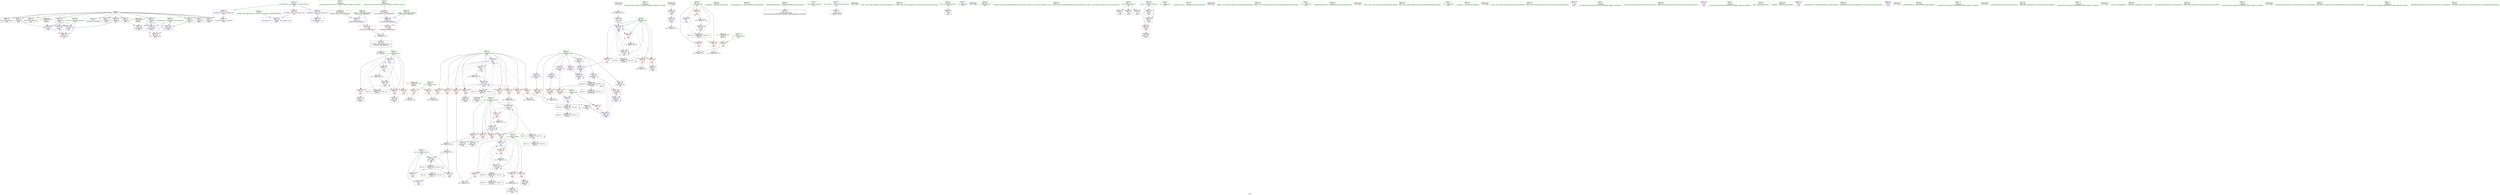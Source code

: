 digraph "SVFG" {
	label="SVFG";

	Node0x562f6d62ca50 [shape=record,color=grey,label="{NodeID: 0\nNullPtr}"];
	Node0x562f6d62ca50 -> Node0x562f6d656e00[style=solid];
	Node0x562f6d62ca50 -> Node0x562f6d656f00[style=solid];
	Node0x562f6d62ca50 -> Node0x562f6d656fd0[style=solid];
	Node0x562f6d62ca50 -> Node0x562f6d6570a0[style=solid];
	Node0x562f6d62ca50 -> Node0x562f6d657170[style=solid];
	Node0x562f6d62ca50 -> Node0x562f6d657240[style=solid];
	Node0x562f6d62ca50 -> Node0x562f6d657310[style=solid];
	Node0x562f6d62ca50 -> Node0x562f6d6573e0[style=solid];
	Node0x562f6d62ca50 -> Node0x562f6d6574b0[style=solid];
	Node0x562f6d62ca50 -> Node0x562f6d657580[style=solid];
	Node0x562f6d62ca50 -> Node0x562f6d657650[style=solid];
	Node0x562f6d62ca50 -> Node0x562f6d657720[style=solid];
	Node0x562f6d62ca50 -> Node0x562f6d65cae0[style=solid];
	Node0x562f6d65e2a0 [shape=record,color=blue,label="{NodeID: 180\n306\<--303\n__b.addr\<--__b\n_ZStorSt13_Ios_OpenmodeS_\n}"];
	Node0x562f6d65e2a0 -> Node0x562f6d65c810[style=dashed];
	Node0x562f6d655510 [shape=record,color=purple,label="{NodeID: 97\n150\<--64\narrayidx22\<--arr\nmain\n}"];
	Node0x562f6d655510 -> Node0x562f6d65cff0[style=solid];
	Node0x562f6d62e320 [shape=record,color=green,label="{NodeID: 14\n182\<--1\n\<--dummyObj\nCan only get source location for instruction, argument, global var or function.}"];
	Node0x562f6d695bc0 [shape=record,color=black,label="{NodeID: 360\n139 = PHI()\n}"];
	Node0x562f6d695bc0 -> Node0x562f6d65c330[style=solid];
	Node0x562f6d6560a0 [shape=record,color=red,label="{NodeID: 111\n114\<--60\n\<--N\nmain\n}"];
	Node0x562f6d6560a0 -> Node0x562f6d663a80[style=solid];
	Node0x562f6d62f750 [shape=record,color=green,label="{NodeID: 28\n58\<--59\ni\<--i_field_insensitive\nmain\n}"];
	Node0x562f6d62f750 -> Node0x562f6d655e30[style=solid];
	Node0x562f6d62f750 -> Node0x562f6d655f00[style=solid];
	Node0x562f6d62f750 -> Node0x562f6d655fd0[style=solid];
	Node0x562f6d62f750 -> Node0x562f6d65ccb0[style=solid];
	Node0x562f6d62f750 -> Node0x562f6d65e030[style=solid];
	Node0x562f6d65b560 [shape=record,color=red,label="{NodeID: 125\n196\<--72\n\<--p25\nmain\n}"];
	Node0x562f6d65b560 -> Node0x562f6d663480[style=solid];
	Node0x562f6d654e40 [shape=record,color=green,label="{NodeID: 42\n98\<--99\n_ZNSirsERi\<--_ZNSirsERi_field_insensitive\n}"];
	Node0x562f6d67b740 [shape=record,color=black,label="{NodeID: 305\nMR_18V_2 = PHI(MR_18V_5, MR_18V_1, )\npts\{71 \}\n}"];
	Node0x562f6d67b740 -> Node0x562f6d65d740[style=dashed];
	Node0x562f6d65c0c0 [shape=record,color=red,label="{NodeID: 139\n233\<--78\n\<--q\nmain\n}"];
	Node0x562f6d65c0c0 -> Node0x562f6d663300[style=solid];
	Node0x562f6d656c00 [shape=record,color=green,label="{NodeID: 56\n322\<--323\n__gxx_personality_v0\<--__gxx_personality_v0_field_insensitive\n}"];
	Node0x562f6d662280 [shape=record,color=grey,label="{NodeID: 236\n201 = Binary(200, 182, )\n}"];
	Node0x562f6d662280 -> Node0x562f6d65d8e0[style=solid];
	Node0x562f6d65ccb0 [shape=record,color=blue,label="{NodeID: 153\n58\<--81\ni\<--\nmain\n}"];
	Node0x562f6d65ccb0 -> Node0x562f6d67a840[style=dashed];
	Node0x562f6d6577f0 [shape=record,color=black,label="{NodeID: 70\n29\<--30\n\<--_ZNSt8ios_base4InitD1Ev\nCan only get source location for instruction, argument, global var or function.}"];
	Node0x562f6d663780 [shape=record,color=grey,label="{NodeID: 250\n144 = cmp(143, 145, )\n}"];
	Node0x562f6d65d810 [shape=record,color=blue,label="{NodeID: 167\n72\<--81\np25\<--\nmain\n}"];
	Node0x562f6d65d810 -> Node0x562f6d65b3c0[style=dashed];
	Node0x562f6d65d810 -> Node0x562f6d65b490[style=dashed];
	Node0x562f6d65d810 -> Node0x562f6d65b560[style=dashed];
	Node0x562f6d65d810 -> Node0x562f6d65b630[style=dashed];
	Node0x562f6d65d810 -> Node0x562f6d65b700[style=dashed];
	Node0x562f6d65d810 -> Node0x562f6d65b7d0[style=dashed];
	Node0x562f6d65d810 -> Node0x562f6d65b8a0[style=dashed];
	Node0x562f6d65d810 -> Node0x562f6d65b970[style=dashed];
	Node0x562f6d65d810 -> Node0x562f6d65ba40[style=dashed];
	Node0x562f6d65d810 -> Node0x562f6d65df60[style=dashed];
	Node0x562f6d65d810 -> Node0x562f6d67bc40[style=dashed];
	Node0x562f6d658380 [shape=record,color=black,label="{NodeID: 84\n239\<--238\nidxprom47\<--\nmain\n}"];
	Node0x562f6d640e40 [shape=record,color=green,label="{NodeID: 1\n7\<--1\n__dso_handle\<--dummyObj\nGlob }"];
	Node0x562f6d6555e0 [shape=record,color=purple,label="{NodeID: 98\n194\<--64\narrayidx30\<--arr\nmain\n}"];
	Node0x562f6d6555e0 -> Node0x562f6d65c400[style=solid];
	Node0x562f6d62e3f0 [shape=record,color=green,label="{NodeID: 15\n4\<--6\n_ZStL8__ioinit\<--_ZStL8__ioinit_field_insensitive\nGlob }"];
	Node0x562f6d62e3f0 -> Node0x562f6d6586c0[style=solid];
	Node0x562f6d695cc0 [shape=record,color=black,label="{NodeID: 361\n260 = PHI()\n}"];
	Node0x562f6d656170 [shape=record,color=red,label="{NodeID: 112\n189\<--60\n\<--N\nmain\n}"];
	Node0x562f6d656170 -> Node0x562f6d663c00[style=solid];
	Node0x562f6d62f820 [shape=record,color=green,label="{NodeID: 29\n60\<--61\nN\<--N_field_insensitive\nmain\n}"];
	Node0x562f6d62f820 -> Node0x562f6d6560a0[style=solid];
	Node0x562f6d62f820 -> Node0x562f6d656170[style=solid];
	Node0x562f6d65b630 [shape=record,color=red,label="{NodeID: 126\n200\<--72\n\<--p25\nmain\n}"];
	Node0x562f6d65b630 -> Node0x562f6d662280[style=solid];
	Node0x562f6d654f40 [shape=record,color=green,label="{NodeID: 43\n109\<--110\n_ZNSt7__cxx1112basic_stringIcSt11char_traitsIcESaIcEEC1Ev\<--_ZNSt7__cxx1112basic_stringIcSt11char_traitsIcESaIcEEC1Ev_field_insensitive\n}"];
	Node0x562f6d67bc40 [shape=record,color=black,label="{NodeID: 306\nMR_20V_2 = PHI(MR_20V_5, MR_20V_1, )\npts\{73 \}\n}"];
	Node0x562f6d67bc40 -> Node0x562f6d65d810[style=dashed];
	Node0x562f6d65c190 [shape=record,color=red,label="{NodeID: 140\n238\<--78\n\<--q\nmain\n}"];
	Node0x562f6d65c190 -> Node0x562f6d658380[style=solid];
	Node0x562f6d656d00 [shape=record,color=green,label="{NodeID: 57\n18\<--356\n_GLOBAL__sub_I_slippy_0_0.cpp\<--_GLOBAL__sub_I_slippy_0_0.cpp_field_insensitive\n}"];
	Node0x562f6d656d00 -> Node0x562f6d65c9e0[style=solid];
	Node0x562f6d662400 [shape=record,color=grey,label="{NodeID: 237\n129 = Binary(126, 130, )\n}"];
	Node0x562f6d662400 -> Node0x562f6d657d00[style=solid];
	Node0x562f6d65cd80 [shape=record,color=blue,label="{NodeID: 154\n66\<--81\np\<--\nmain\n}"];
	Node0x562f6d65cd80 -> Node0x562f6d656240[style=dashed];
	Node0x562f6d65cd80 -> Node0x562f6d656310[style=dashed];
	Node0x562f6d65cd80 -> Node0x562f6d65adc0[style=dashed];
	Node0x562f6d65cd80 -> Node0x562f6d65ae50[style=dashed];
	Node0x562f6d65cd80 -> Node0x562f6d65d670[style=dashed];
	Node0x562f6d65cd80 -> Node0x562f6d67ad40[style=dashed];
	Node0x562f6d6578f0 [shape=record,color=black,label="{NodeID: 71\n258\<--48\n\<--fout\nmain\n}"];
	Node0x562f6d663900 [shape=record,color=grey,label="{NodeID: 251\n135 = cmp(134, 81, )\n}"];
	Node0x562f6d65d8e0 [shape=record,color=blue,label="{NodeID: 168\n74\<--201\ntmp\<--add\nmain\n}"];
	Node0x562f6d65d8e0 -> Node0x562f6d65bb10[style=dashed];
	Node0x562f6d65d8e0 -> Node0x562f6d65bbe0[style=dashed];
	Node0x562f6d65d8e0 -> Node0x562f6d65bcb0[style=dashed];
	Node0x562f6d65d8e0 -> Node0x562f6d65bd80[style=dashed];
	Node0x562f6d65d8e0 -> Node0x562f6d65be50[style=dashed];
	Node0x562f6d65d8e0 -> Node0x562f6d65d9b0[style=dashed];
	Node0x562f6d65d8e0 -> Node0x562f6d66cd40[style=dashed];
	Node0x562f6d658450 [shape=record,color=black,label="{NodeID: 85\n249\<--248\nidxprom52\<--\nmain\n}"];
	Node0x562f6d62d540 [shape=record,color=green,label="{NodeID: 2\n8\<--1\n.str\<--dummyObj\nGlob }"];
	Node0x562f6d6556b0 [shape=record,color=purple,label="{NodeID: 99\n206\<--64\narrayidx34\<--arr\nmain\n}"];
	Node0x562f6d6556b0 -> Node0x562f6d65c4d0[style=solid];
	Node0x562f6d62e960 [shape=record,color=green,label="{NodeID: 16\n16\<--20\nllvm.global_ctors\<--llvm.global_ctors_field_insensitive\nGlob }"];
	Node0x562f6d62e960 -> Node0x562f6d658ad0[style=solid];
	Node0x562f6d62e960 -> Node0x562f6d658bd0[style=solid];
	Node0x562f6d62e960 -> Node0x562f6d658cd0[style=solid];
	Node0x562f6d695dc0 [shape=record,color=black,label="{NodeID: 362\n265 = PHI()\n}"];
	Node0x562f6d656240 [shape=record,color=red,label="{NodeID: 113\n113\<--66\n\<--p\nmain\n}"];
	Node0x562f6d656240 -> Node0x562f6d663a80[style=solid];
	Node0x562f6d62f8f0 [shape=record,color=green,label="{NodeID: 30\n62\<--63\ns\<--s_field_insensitive\nmain\n}"];
	Node0x562f6d65b700 [shape=record,color=red,label="{NodeID: 127\n208\<--72\n\<--p25\nmain\n}"];
	Node0x562f6d65b700 -> Node0x562f6d663d80[style=solid];
	Node0x562f6d655040 [shape=record,color=green,label="{NodeID: 44\n119\<--120\n_ZStrsIcSt11char_traitsIcESaIcEERSt13basic_istreamIT_T0_ES7_RNSt7__cxx1112basic_stringIS4_S5_T1_EE\<--_ZStrsIcSt11char_traitsIcESaIcEERSt13basic_istreamIT_T0_ES7_RNSt7__cxx1112basic_stringIS4_S5_T1_EE_field_insensitive\n}"];
	Node0x562f6d67c140 [shape=record,color=black,label="{NodeID: 307\nMR_22V_2 = PHI(MR_22V_4, MR_22V_1, )\npts\{75 \}\n}"];
	Node0x562f6d67c140 -> Node0x562f6d66cd40[style=dashed];
	Node0x562f6d65c260 [shape=record,color=red,label="{NodeID: 141\n243\<--78\n\<--q\nmain\n}"];
	Node0x562f6d65c260 -> Node0x562f6d662100[style=solid];
	Node0x562f6d656e00 [shape=record,color=black,label="{NodeID: 58\n2\<--3\ndummyVal\<--dummyVal\n}"];
	Node0x562f6d662580 [shape=record,color=grey,label="{NodeID: 238\n181 = Binary(180, 182, )\n}"];
	Node0x562f6d662580 -> Node0x562f6d65d670[style=solid];
	Node0x562f6d65ce50 [shape=record,color=blue,label="{NodeID: 155\n123\<--125\narrayidx\<--\nmain\n}"];
	Node0x562f6d65ce50 -> Node0x562f6d65ce50[style=dashed];
	Node0x562f6d65ce50 -> Node0x562f6d65cff0[style=dashed];
	Node0x562f6d65ce50 -> Node0x562f6d66dc40[style=dashed];
	Node0x562f6d6579c0 [shape=record,color=black,label="{NodeID: 72\n96\<--50\n\<--fin\nmain\n}"];
	Node0x562f6d663a80 [shape=record,color=grey,label="{NodeID: 252\n115 = cmp(113, 114, )\n}"];
	Node0x562f6d65d9b0 [shape=record,color=blue,label="{NodeID: 169\n74\<--212\ntmp\<--inc36\nmain\n}"];
	Node0x562f6d65d9b0 -> Node0x562f6d65bb10[style=dashed];
	Node0x562f6d65d9b0 -> Node0x562f6d65bbe0[style=dashed];
	Node0x562f6d65d9b0 -> Node0x562f6d65bcb0[style=dashed];
	Node0x562f6d65d9b0 -> Node0x562f6d65bd80[style=dashed];
	Node0x562f6d65d9b0 -> Node0x562f6d65be50[style=dashed];
	Node0x562f6d65d9b0 -> Node0x562f6d65d9b0[style=dashed];
	Node0x562f6d65d9b0 -> Node0x562f6d66cd40[style=dashed];
	Node0x562f6d658520 [shape=record,color=black,label="{NodeID: 86\n45\<--290\nmain_ret\<--\nmain\n}"];
	Node0x562f6d62e4f0 [shape=record,color=green,label="{NodeID: 3\n10\<--1\n.str.1\<--dummyObj\nGlob }"];
	Node0x562f6d655780 [shape=record,color=purple,label="{NodeID: 100\n217\<--64\narrayidx38\<--arr\nmain\n}"];
	Node0x562f6d655780 -> Node0x562f6d65c5a0[style=solid];
	Node0x562f6d62ea30 [shape=record,color=green,label="{NodeID: 17\n21\<--22\n__cxx_global_var_init\<--__cxx_global_var_init_field_insensitive\n}"];
	Node0x562f6d695ec0 [shape=record,color=black,label="{NodeID: 363\n269 = PHI()\n}"];
	Node0x562f6d656310 [shape=record,color=red,label="{NodeID: 114\n121\<--66\n\<--p\nmain\n}"];
	Node0x562f6d656310 -> Node0x562f6d657c30[style=solid];
	Node0x562f6d62f9c0 [shape=record,color=green,label="{NodeID: 31\n64\<--65\narr\<--arr_field_insensitive\nmain\n}"];
	Node0x562f6d62f9c0 -> Node0x562f6d655440[style=solid];
	Node0x562f6d62f9c0 -> Node0x562f6d655510[style=solid];
	Node0x562f6d62f9c0 -> Node0x562f6d6555e0[style=solid];
	Node0x562f6d62f9c0 -> Node0x562f6d6556b0[style=solid];
	Node0x562f6d62f9c0 -> Node0x562f6d655780[style=solid];
	Node0x562f6d62f9c0 -> Node0x562f6d655850[style=solid];
	Node0x562f6d62f9c0 -> Node0x562f6d655920[style=solid];
	Node0x562f6d62f9c0 -> Node0x562f6d6559f0[style=solid];
	Node0x562f6d65b7d0 [shape=record,color=red,label="{NodeID: 128\n221\<--72\n\<--p25\nmain\n}"];
	Node0x562f6d65b7d0 -> Node0x562f6d662a00[style=solid];
	Node0x562f6d655140 [shape=record,color=green,label="{NodeID: 45\n127\<--128\n_ZNKSt7__cxx1112basic_stringIcSt11char_traitsIcESaIcEE4sizeEv\<--_ZNKSt7__cxx1112basic_stringIcSt11char_traitsIcESaIcEE4sizeEv_field_insensitive\n}"];
	Node0x562f6d67c640 [shape=record,color=black,label="{NodeID: 308\nMR_24V_2 = PHI(MR_24V_4, MR_24V_1, )\npts\{77 \}\n}"];
	Node0x562f6d67c640 -> Node0x562f6d66d240[style=dashed];
	Node0x562f6d65c330 [shape=record,color=red,label="{NodeID: 142\n142\<--139\n\<--call18\nmain\n}"];
	Node0x562f6d65c330 -> Node0x562f6d657ea0[style=solid];
	Node0x562f6d656f00 [shape=record,color=black,label="{NodeID: 59\n153\<--3\n\<--dummyVal\nmain\n}"];
	Node0x562f6d662700 [shape=record,color=grey,label="{NodeID: 239\n312 = Binary(310, 311, )\n}"];
	Node0x562f6d662700 -> Node0x562f6d6585f0[style=solid];
	Node0x562f6d65cf20 [shape=record,color=blue,label="{NodeID: 156\n68\<--131\nt\<--conv\nmain\n}"];
	Node0x562f6d65cf20 -> Node0x562f6d65aee0[style=dashed];
	Node0x562f6d65cf20 -> Node0x562f6d65afb0[style=dashed];
	Node0x562f6d65cf20 -> Node0x562f6d65b080[style=dashed];
	Node0x562f6d65cf20 -> Node0x562f6d65b150[style=dashed];
	Node0x562f6d65cf20 -> Node0x562f6d65cf20[style=dashed];
	Node0x562f6d65cf20 -> Node0x562f6d65d5a0[style=dashed];
	Node0x562f6d65cf20 -> Node0x562f6d67b240[style=dashed];
	Node0x562f6d657a90 [shape=record,color=black,label="{NodeID: 73\n106\<--50\n\<--fin\nmain\n}"];
	Node0x562f6d663c00 [shape=record,color=grey,label="{NodeID: 253\n190 = cmp(188, 189, )\n}"];
	Node0x562f6d65da80 [shape=record,color=blue,label="{NodeID: 170\n76\<--218\nx\<--\nmain\n}"];
	Node0x562f6d65da80 -> Node0x562f6d65bf20[style=dashed];
	Node0x562f6d65da80 -> Node0x562f6d66d240[style=dashed];
	Node0x562f6d6585f0 [shape=record,color=black,label="{NodeID: 87\n301\<--312\n_ZStorSt13_Ios_OpenmodeS__ret\<--or\n_ZStorSt13_Ios_OpenmodeS_\n|{<s0>3}}"];
	Node0x562f6d6585f0:s0 -> Node0x562f6d6946c0[style=solid,color=blue];
	Node0x562f6d62cbf0 [shape=record,color=green,label="{NodeID: 4\n12\<--1\n.str.2\<--dummyObj\nGlob }"];
	Node0x562f6d655850 [shape=record,color=purple,label="{NodeID: 101\n236\<--64\narrayidx46\<--arr\nmain\n}"];
	Node0x562f6d655850 -> Node0x562f6d65c670[style=solid];
	Node0x562f6d62eb00 [shape=record,color=green,label="{NodeID: 18\n25\<--26\n_ZNSt8ios_base4InitC1Ev\<--_ZNSt8ios_base4InitC1Ev_field_insensitive\n}"];
	Node0x562f6d695fc0 [shape=record,color=black,label="{NodeID: 364\n271 = PHI()\n}"];
	Node0x562f6d65adc0 [shape=record,color=red,label="{NodeID: 115\n148\<--66\n\<--p\nmain\n}"];
	Node0x562f6d65adc0 -> Node0x562f6d657f70[style=solid];
	Node0x562f6d62fa90 [shape=record,color=green,label="{NodeID: 32\n66\<--67\np\<--p_field_insensitive\nmain\n}"];
	Node0x562f6d62fa90 -> Node0x562f6d656240[style=solid];
	Node0x562f6d62fa90 -> Node0x562f6d656310[style=solid];
	Node0x562f6d62fa90 -> Node0x562f6d65adc0[style=solid];
	Node0x562f6d62fa90 -> Node0x562f6d65ae50[style=solid];
	Node0x562f6d62fa90 -> Node0x562f6d65cd80[style=solid];
	Node0x562f6d62fa90 -> Node0x562f6d65d670[style=solid];
	Node0x562f6d65b8a0 [shape=record,color=red,label="{NodeID: 129\n230\<--72\n\<--p25\nmain\n}"];
	Node0x562f6d65b8a0 -> Node0x562f6d663f00[style=solid];
	Node0x562f6d655240 [shape=record,color=green,label="{NodeID: 46\n140\<--141\n_ZNSt7__cxx1112basic_stringIcSt11char_traitsIcESaIcEEixEm\<--_ZNSt7__cxx1112basic_stringIcSt11char_traitsIcESaIcEEixEm_field_insensitive\n}"];
	Node0x562f6d67cb40 [shape=record,color=black,label="{NodeID: 309\nMR_26V_2 = PHI(MR_26V_4, MR_26V_1, )\npts\{79 \}\n}"];
	Node0x562f6d67cb40 -> Node0x562f6d66d740[style=dashed];
	Node0x562f6d65c400 [shape=record,color=red,label="{NodeID: 143\n195\<--194\n\<--arrayidx30\nmain\n}"];
	Node0x562f6d65c400 -> Node0x562f6d663480[style=solid];
	Node0x562f6d656fd0 [shape=record,color=black,label="{NodeID: 60\n154\<--3\n\<--dummyVal\nmain\n}"];
	Node0x562f6d656fd0 -> Node0x562f6d65d0c0[style=solid];
	Node0x562f6d662880 [shape=record,color=grey,label="{NodeID: 240\n280 = Binary(279, 182, )\n}"];
	Node0x562f6d662880 -> Node0x562f6d65e030[style=solid];
	Node0x562f6d65cff0 [shape=record,color=blue,label="{NodeID: 157\n150\<--147\narrayidx22\<--\nmain\n}"];
	Node0x562f6d65cff0 -> Node0x562f6d65ce50[style=dashed];
	Node0x562f6d65cff0 -> Node0x562f6d66dc40[style=dashed];
	Node0x562f6d657b60 [shape=record,color=black,label="{NodeID: 74\n117\<--50\n\<--fin\nmain\n}"];
	Node0x562f6d663d80 [shape=record,color=grey,label="{NodeID: 254\n209 = cmp(207, 208, )\n}"];
	Node0x562f6d65db50 [shape=record,color=blue,label="{NodeID: 171\n70\<--224\nans\<--add40\nmain\n}"];
	Node0x562f6d65db50 -> Node0x562f6d66c340[style=dashed];
	Node0x562f6d6586c0 [shape=record,color=purple,label="{NodeID: 88\n27\<--4\n\<--_ZStL8__ioinit\n__cxx_global_var_init\n}"];
	Node0x562f6d62cc80 [shape=record,color=green,label="{NodeID: 5\n14\<--1\n.str.3\<--dummyObj\nGlob }"];
	Node0x562f6d655920 [shape=record,color=purple,label="{NodeID: 102\n240\<--64\narrayidx48\<--arr\nmain\n}"];
	Node0x562f6d655920 -> Node0x562f6d65dcf0[style=solid];
	Node0x562f6d62ebd0 [shape=record,color=green,label="{NodeID: 19\n31\<--32\n__cxa_atexit\<--__cxa_atexit_field_insensitive\n}"];
	Node0x562f6d696280 [shape=record,color=black,label="{NodeID: 365\n272 = PHI()\n}"];
	Node0x562f6d65ae50 [shape=record,color=red,label="{NodeID: 116\n180\<--66\n\<--p\nmain\n}"];
	Node0x562f6d65ae50 -> Node0x562f6d662580[style=solid];
	Node0x562f6d62fb60 [shape=record,color=green,label="{NodeID: 33\n68\<--69\nt\<--t_field_insensitive\nmain\n}"];
	Node0x562f6d62fb60 -> Node0x562f6d65aee0[style=solid];
	Node0x562f6d62fb60 -> Node0x562f6d65afb0[style=solid];
	Node0x562f6d62fb60 -> Node0x562f6d65b080[style=solid];
	Node0x562f6d62fb60 -> Node0x562f6d65b150[style=solid];
	Node0x562f6d62fb60 -> Node0x562f6d65cf20[style=solid];
	Node0x562f6d62fb60 -> Node0x562f6d65d5a0[style=solid];
	Node0x562f6d65b970 [shape=record,color=red,label="{NodeID: 130\n248\<--72\n\<--p25\nmain\n}"];
	Node0x562f6d65b970 -> Node0x562f6d658450[style=solid];
	Node0x562f6d655340 [shape=record,color=green,label="{NodeID: 47\n171\<--172\n_ZNSt7__cxx1112basic_stringIcSt11char_traitsIcESaIcEED1Ev\<--_ZNSt7__cxx1112basic_stringIcSt11char_traitsIcESaIcEED1Ev_field_insensitive\n}"];
	Node0x562f6d67d040 [shape=record,color=black,label="{NodeID: 310\nMR_28V_2 = PHI(MR_28V_8, MR_28V_1, )\npts\{650000 \}\n}"];
	Node0x562f6d67d040 -> Node0x562f6d65ce50[style=dashed];
	Node0x562f6d67d040 -> Node0x562f6d66dc40[style=dashed];
	Node0x562f6d65c4d0 [shape=record,color=red,label="{NodeID: 144\n207\<--206\n\<--arrayidx34\nmain\n}"];
	Node0x562f6d65c4d0 -> Node0x562f6d663d80[style=solid];
	Node0x562f6d6570a0 [shape=record,color=black,label="{NodeID: 61\n156\<--3\n\<--dummyVal\nmain\n}"];
	Node0x562f6d6570a0 -> Node0x562f6d65d190[style=solid];
	Node0x562f6d662a00 [shape=record,color=grey,label="{NodeID: 241\n222 = Binary(220, 221, )\n}"];
	Node0x562f6d662a00 -> Node0x562f6d662b80[style=solid];
	Node0x562f6d65d0c0 [shape=record,color=blue,label="{NodeID: 158\n52\<--154\nexn.slot\<--\nmain\n}"];
	Node0x562f6d65d0c0 -> Node0x562f6d655b90[style=dashed];
	Node0x562f6d657c30 [shape=record,color=black,label="{NodeID: 75\n122\<--121\nidxprom\<--\nmain\n}"];
	Node0x562f6d663f00 [shape=record,color=grey,label="{NodeID: 255\n231 = cmp(229, 230, )\n}"];
	Node0x562f6d65dc20 [shape=record,color=blue,label="{NodeID: 172\n78\<--226\nq\<--\nmain\n}"];
	Node0x562f6d65dc20 -> Node0x562f6d65bff0[style=dashed];
	Node0x562f6d65dc20 -> Node0x562f6d65c0c0[style=dashed];
	Node0x562f6d65dc20 -> Node0x562f6d65c190[style=dashed];
	Node0x562f6d65dc20 -> Node0x562f6d65c260[style=dashed];
	Node0x562f6d65dc20 -> Node0x562f6d65ddc0[style=dashed];
	Node0x562f6d65dc20 -> Node0x562f6d66d740[style=dashed];
	Node0x562f6d658790 [shape=record,color=purple,label="{NodeID: 89\n87\<--8\n\<--.str\nmain\n}"];
	Node0x562f6d62e5f0 [shape=record,color=green,label="{NodeID: 6\n17\<--1\n\<--dummyObj\nCan only get source location for instruction, argument, global var or function.}"];
	Node0x562f6d6559f0 [shape=record,color=purple,label="{NodeID: 103\n250\<--64\narrayidx53\<--arr\nmain\n}"];
	Node0x562f6d6559f0 -> Node0x562f6d65de90[style=solid];
	Node0x562f6d62eca0 [shape=record,color=green,label="{NodeID: 20\n30\<--36\n_ZNSt8ios_base4InitD1Ev\<--_ZNSt8ios_base4InitD1Ev_field_insensitive\n}"];
	Node0x562f6d62eca0 -> Node0x562f6d6577f0[style=solid];
	Node0x562f6d696350 [shape=record,color=black,label="{NodeID: 366\n302 = PHI(83, )\n0th arg _ZStorSt13_Ios_OpenmodeS_ }"];
	Node0x562f6d696350 -> Node0x562f6d65e1d0[style=solid];
	Node0x562f6d65aee0 [shape=record,color=red,label="{NodeID: 117\n134\<--68\n\<--t\nmain\n}"];
	Node0x562f6d65aee0 -> Node0x562f6d663900[style=solid];
	Node0x562f6d62fc30 [shape=record,color=green,label="{NodeID: 34\n70\<--71\nans\<--ans_field_insensitive\nmain\n}"];
	Node0x562f6d62fc30 -> Node0x562f6d65b220[style=solid];
	Node0x562f6d62fc30 -> Node0x562f6d65b2f0[style=solid];
	Node0x562f6d62fc30 -> Node0x562f6d65d740[style=solid];
	Node0x562f6d62fc30 -> Node0x562f6d65db50[style=solid];
	Node0x562f6d65ba40 [shape=record,color=red,label="{NodeID: 131\n254\<--72\n\<--p25\nmain\n}"];
	Node0x562f6d65ba40 -> Node0x562f6d663000[style=solid];
	Node0x562f6d656460 [shape=record,color=green,label="{NodeID: 48\n261\<--262\n_ZStlsISt11char_traitsIcEERSt13basic_ostreamIcT_ES5_PKc\<--_ZStlsISt11char_traitsIcEERSt13basic_ostreamIcT_ES5_PKc_field_insensitive\n}"];
	Node0x562f6d65c5a0 [shape=record,color=red,label="{NodeID: 145\n218\<--217\n\<--arrayidx38\nmain\n}"];
	Node0x562f6d65c5a0 -> Node0x562f6d65da80[style=solid];
	Node0x562f6d657170 [shape=record,color=black,label="{NodeID: 62\n159\<--3\n\<--dummyVal\nmain\n}"];
	Node0x562f6d671f60 [shape=record,color=yellow,style=double,label="{NodeID: 325\n4V_1 = ENCHI(MR_4V_0)\npts\{53 \}\nFun[main]}"];
	Node0x562f6d671f60 -> Node0x562f6d65d0c0[style=dashed];
	Node0x562f6d671f60 -> Node0x562f6d65d260[style=dashed];
	Node0x562f6d671f60 -> Node0x562f6d65d400[style=dashed];
	Node0x562f6d662b80 [shape=record,color=grey,label="{NodeID: 242\n224 = Binary(223, 222, )\n}"];
	Node0x562f6d662b80 -> Node0x562f6d65db50[style=solid];
	Node0x562f6d65d190 [shape=record,color=blue,label="{NodeID: 159\n54\<--156\nehselector.slot\<--\nmain\n}"];
	Node0x562f6d65d190 -> Node0x562f6d655c90[style=dashed];
	Node0x562f6d657d00 [shape=record,color=black,label="{NodeID: 76\n131\<--129\nconv\<--sub\nmain\n}"];
	Node0x562f6d657d00 -> Node0x562f6d65cf20[style=solid];
	Node0x562f6d65dcf0 [shape=record,color=blue,label="{NodeID: 173\n240\<--237\narrayidx48\<--\nmain\n}"];
	Node0x562f6d65dcf0 -> Node0x562f6d65c670[style=dashed];
	Node0x562f6d65dcf0 -> Node0x562f6d65dcf0[style=dashed];
	Node0x562f6d65dcf0 -> Node0x562f6d65de90[style=dashed];
	Node0x562f6d658860 [shape=record,color=purple,label="{NodeID: 90\n91\<--10\n\<--.str.1\nmain\n}"];
	Node0x562f6d62e680 [shape=record,color=green,label="{NodeID: 7\n81\<--1\n\<--dummyObj\nCan only get source location for instruction, argument, global var or function.}"];
	Node0x562f6d655ac0 [shape=record,color=red,label="{NodeID: 104\n290\<--46\n\<--retval\nmain\n}"];
	Node0x562f6d655ac0 -> Node0x562f6d658520[style=solid];
	Node0x562f6d62ed70 [shape=record,color=green,label="{NodeID: 21\n43\<--44\nmain\<--main_field_insensitive\n}"];
	Node0x562f6d696480 [shape=record,color=black,label="{NodeID: 367\n303 = PHI(84, )\n1st arg _ZStorSt13_Ios_OpenmodeS_ }"];
	Node0x562f6d696480 -> Node0x562f6d65e2a0[style=solid];
	Node0x562f6d65afb0 [shape=record,color=red,label="{NodeID: 118\n137\<--68\n\<--t\nmain\n}"];
	Node0x562f6d65afb0 -> Node0x562f6d657dd0[style=solid];
	Node0x562f6d62fd00 [shape=record,color=green,label="{NodeID: 35\n72\<--73\np25\<--p25_field_insensitive\nmain\n}"];
	Node0x562f6d62fd00 -> Node0x562f6d65b3c0[style=solid];
	Node0x562f6d62fd00 -> Node0x562f6d65b490[style=solid];
	Node0x562f6d62fd00 -> Node0x562f6d65b560[style=solid];
	Node0x562f6d62fd00 -> Node0x562f6d65b630[style=solid];
	Node0x562f6d62fd00 -> Node0x562f6d65b700[style=solid];
	Node0x562f6d62fd00 -> Node0x562f6d65b7d0[style=solid];
	Node0x562f6d62fd00 -> Node0x562f6d65b8a0[style=solid];
	Node0x562f6d62fd00 -> Node0x562f6d65b970[style=solid];
	Node0x562f6d62fd00 -> Node0x562f6d65ba40[style=solid];
	Node0x562f6d62fd00 -> Node0x562f6d65d810[style=solid];
	Node0x562f6d62fd00 -> Node0x562f6d65df60[style=solid];
	Node0x562f6d65bb10 [shape=record,color=red,label="{NodeID: 132\n204\<--74\n\<--tmp\nmain\n}"];
	Node0x562f6d65bb10 -> Node0x562f6d658110[style=solid];
	Node0x562f6d656560 [shape=record,color=green,label="{NodeID: 49\n266\<--267\n_ZNSolsEi\<--_ZNSolsEi_field_insensitive\n}"];
	Node0x562f6d65c670 [shape=record,color=red,label="{NodeID: 146\n237\<--236\n\<--arrayidx46\nmain\n}"];
	Node0x562f6d65c670 -> Node0x562f6d65dcf0[style=solid];
	Node0x562f6d657240 [shape=record,color=black,label="{NodeID: 63\n160\<--3\n\<--dummyVal\nmain\n}"];
	Node0x562f6d657240 -> Node0x562f6d65d260[style=solid];
	Node0x562f6d672040 [shape=record,color=yellow,style=double,label="{NodeID: 326\n6V_1 = ENCHI(MR_6V_0)\npts\{55 \}\nFun[main]}"];
	Node0x562f6d672040 -> Node0x562f6d65d190[style=dashed];
	Node0x562f6d672040 -> Node0x562f6d65d330[style=dashed];
	Node0x562f6d672040 -> Node0x562f6d65d4d0[style=dashed];
	Node0x562f6d662d00 [shape=record,color=grey,label="{NodeID: 243\n212 = Binary(211, 182, )\n}"];
	Node0x562f6d662d00 -> Node0x562f6d65d9b0[style=solid];
	Node0x562f6d65d260 [shape=record,color=blue,label="{NodeID: 160\n52\<--160\nexn.slot\<--\nmain\n}"];
	Node0x562f6d65d260 -> Node0x562f6d655b90[style=dashed];
	Node0x562f6d657dd0 [shape=record,color=black,label="{NodeID: 77\n138\<--137\nconv16\<--\nmain\n}"];
	Node0x562f6d66c340 [shape=record,color=black,label="{NodeID: 257\nMR_18V_5 = PHI(MR_18V_6, MR_18V_4, )\npts\{71 \}\n}"];
	Node0x562f6d66c340 -> Node0x562f6d65b220[style=dashed];
	Node0x562f6d66c340 -> Node0x562f6d65b2f0[style=dashed];
	Node0x562f6d66c340 -> Node0x562f6d65db50[style=dashed];
	Node0x562f6d66c340 -> Node0x562f6d66c340[style=dashed];
	Node0x562f6d66c340 -> Node0x562f6d67b740[style=dashed];
	Node0x562f6d65ddc0 [shape=record,color=blue,label="{NodeID: 174\n78\<--244\nq\<--dec50\nmain\n}"];
	Node0x562f6d65ddc0 -> Node0x562f6d65bff0[style=dashed];
	Node0x562f6d65ddc0 -> Node0x562f6d65c0c0[style=dashed];
	Node0x562f6d65ddc0 -> Node0x562f6d65c190[style=dashed];
	Node0x562f6d65ddc0 -> Node0x562f6d65c260[style=dashed];
	Node0x562f6d65ddc0 -> Node0x562f6d65ddc0[style=dashed];
	Node0x562f6d65ddc0 -> Node0x562f6d66d740[style=dashed];
	Node0x562f6d658930 [shape=record,color=purple,label="{NodeID: 91\n259\<--12\n\<--.str.2\nmain\n}"];
	Node0x562f6d62e710 [shape=record,color=green,label="{NodeID: 8\n83\<--1\n\<--dummyObj\nCan only get source location for instruction, argument, global var or function.|{<s0>3}}"];
	Node0x562f6d62e710:s0 -> Node0x562f6d696350[style=solid,color=red];
	Node0x562f6d6946c0 [shape=record,color=black,label="{NodeID: 354\n82 = PHI(301, )\n}"];
	Node0x562f6d655b90 [shape=record,color=red,label="{NodeID: 105\n296\<--52\nexn\<--exn.slot\nmain\n}"];
	Node0x562f6d62ee70 [shape=record,color=green,label="{NodeID: 22\n46\<--47\nretval\<--retval_field_insensitive\nmain\n}"];
	Node0x562f6d62ee70 -> Node0x562f6d655ac0[style=solid];
	Node0x562f6d62ee70 -> Node0x562f6d65cbe0[style=solid];
	Node0x562f6d62ee70 -> Node0x562f6d65e100[style=solid];
	Node0x562f6d65b080 [shape=record,color=red,label="{NodeID: 119\n147\<--68\n\<--t\nmain\n}"];
	Node0x562f6d65b080 -> Node0x562f6d65cff0[style=solid];
	Node0x562f6d62fdd0 [shape=record,color=green,label="{NodeID: 36\n74\<--75\ntmp\<--tmp_field_insensitive\nmain\n}"];
	Node0x562f6d62fdd0 -> Node0x562f6d65bb10[style=solid];
	Node0x562f6d62fdd0 -> Node0x562f6d65bbe0[style=solid];
	Node0x562f6d62fdd0 -> Node0x562f6d65bcb0[style=solid];
	Node0x562f6d62fdd0 -> Node0x562f6d65bd80[style=solid];
	Node0x562f6d62fdd0 -> Node0x562f6d65be50[style=solid];
	Node0x562f6d62fdd0 -> Node0x562f6d65d8e0[style=solid];
	Node0x562f6d62fdd0 -> Node0x562f6d65d9b0[style=solid];
	Node0x562f6d65bbe0 [shape=record,color=red,label="{NodeID: 133\n211\<--74\n\<--tmp\nmain\n}"];
	Node0x562f6d65bbe0 -> Node0x562f6d662d00[style=solid];
	Node0x562f6d656660 [shape=record,color=green,label="{NodeID: 50\n273\<--274\n_ZSt4endlIcSt11char_traitsIcEERSt13basic_ostreamIT_T0_ES6_\<--_ZSt4endlIcSt11char_traitsIcEERSt13basic_ostreamIT_T0_ES6__field_insensitive\n}"];
	Node0x562f6d65c740 [shape=record,color=red,label="{NodeID: 147\n310\<--304\n\<--__a.addr\n_ZStorSt13_Ios_OpenmodeS_\n}"];
	Node0x562f6d65c740 -> Node0x562f6d662700[style=solid];
	Node0x562f6d657310 [shape=record,color=black,label="{NodeID: 64\n162\<--3\n\<--dummyVal\nmain\n}"];
	Node0x562f6d657310 -> Node0x562f6d65d330[style=solid];
	Node0x562f6d672120 [shape=record,color=yellow,style=double,label="{NodeID: 327\n8V_1 = ENCHI(MR_8V_0)\npts\{57 \}\nFun[main]}"];
	Node0x562f6d672120 -> Node0x562f6d655d60[style=dashed];
	Node0x562f6d662e80 [shape=record,color=grey,label="{NodeID: 244\n264 = Binary(263, 182, )\n}"];
	Node0x562f6d65d330 [shape=record,color=blue,label="{NodeID: 161\n54\<--162\nehselector.slot\<--\nmain\n}"];
	Node0x562f6d65d330 -> Node0x562f6d655c90[style=dashed];
	Node0x562f6d657ea0 [shape=record,color=black,label="{NodeID: 78\n143\<--142\nconv19\<--\nmain\n}"];
	Node0x562f6d657ea0 -> Node0x562f6d663780[style=solid];
	Node0x562f6d65de90 [shape=record,color=blue,label="{NodeID: 175\n250\<--247\narrayidx53\<--\nmain\n}"];
	Node0x562f6d65de90 -> Node0x562f6d66dc40[style=dashed];
	Node0x562f6d658a00 [shape=record,color=purple,label="{NodeID: 92\n268\<--14\n\<--.str.3\nmain\n}"];
	Node0x562f6d62e7a0 [shape=record,color=green,label="{NodeID: 9\n84\<--1\n\<--dummyObj\nCan only get source location for instruction, argument, global var or function.|{<s0>3}}"];
	Node0x562f6d62e7a0:s0 -> Node0x562f6d696480[style=solid,color=red];
	Node0x562f6d695750 [shape=record,color=black,label="{NodeID: 355\n97 = PHI()\n}"];
	Node0x562f6d655c90 [shape=record,color=red,label="{NodeID: 106\n297\<--54\nsel\<--ehselector.slot\nmain\n}"];
	Node0x562f6d62ef40 [shape=record,color=green,label="{NodeID: 23\n48\<--49\nfout\<--fout_field_insensitive\nmain\n}"];
	Node0x562f6d62ef40 -> Node0x562f6d6578f0[style=solid];
	Node0x562f6d65b150 [shape=record,color=red,label="{NodeID: 120\n175\<--68\n\<--t\nmain\n}"];
	Node0x562f6d65b150 -> Node0x562f6d663180[style=solid];
	Node0x562f6d62fea0 [shape=record,color=green,label="{NodeID: 37\n76\<--77\nx\<--x_field_insensitive\nmain\n}"];
	Node0x562f6d62fea0 -> Node0x562f6d65bf20[style=solid];
	Node0x562f6d62fea0 -> Node0x562f6d65da80[style=solid];
	Node0x562f6d65bcb0 [shape=record,color=red,label="{NodeID: 134\n215\<--74\n\<--tmp\nmain\n}"];
	Node0x562f6d65bcb0 -> Node0x562f6d6581e0[style=solid];
	Node0x562f6d656760 [shape=record,color=green,label="{NodeID: 51\n275\<--276\n_ZNSolsEPFRSoS_E\<--_ZNSolsEPFRSoS_E_field_insensitive\n}"];
	Node0x562f6d65c810 [shape=record,color=red,label="{NodeID: 148\n311\<--306\n\<--__b.addr\n_ZStorSt13_Ios_OpenmodeS_\n}"];
	Node0x562f6d65c810 -> Node0x562f6d662700[style=solid];
	Node0x562f6d6573e0 [shape=record,color=black,label="{NodeID: 65\n165\<--3\n\<--dummyVal\nmain\n}"];
	Node0x562f6d663000 [shape=record,color=grey,label="{NodeID: 245\n255 = Binary(254, 182, )\n}"];
	Node0x562f6d663000 -> Node0x562f6d65df60[style=solid];
	Node0x562f6d65d400 [shape=record,color=blue,label="{NodeID: 162\n52\<--166\nexn.slot\<--\nmain\n}"];
	Node0x562f6d65d400 -> Node0x562f6d655b90[style=dashed];
	Node0x562f6d657f70 [shape=record,color=black,label="{NodeID: 79\n149\<--148\nidxprom21\<--\nmain\n}"];
	Node0x562f6d66cd40 [shape=record,color=black,label="{NodeID: 259\nMR_22V_4 = PHI(MR_22V_5, MR_22V_2, )\npts\{75 \}\n}"];
	Node0x562f6d66cd40 -> Node0x562f6d65d8e0[style=dashed];
	Node0x562f6d66cd40 -> Node0x562f6d66cd40[style=dashed];
	Node0x562f6d66cd40 -> Node0x562f6d67c140[style=dashed];
	Node0x562f6d65df60 [shape=record,color=blue,label="{NodeID: 176\n72\<--255\np25\<--inc56\nmain\n}"];
	Node0x562f6d65df60 -> Node0x562f6d65b3c0[style=dashed];
	Node0x562f6d65df60 -> Node0x562f6d65b490[style=dashed];
	Node0x562f6d65df60 -> Node0x562f6d65b560[style=dashed];
	Node0x562f6d65df60 -> Node0x562f6d65b630[style=dashed];
	Node0x562f6d65df60 -> Node0x562f6d65b700[style=dashed];
	Node0x562f6d65df60 -> Node0x562f6d65b7d0[style=dashed];
	Node0x562f6d65df60 -> Node0x562f6d65b8a0[style=dashed];
	Node0x562f6d65df60 -> Node0x562f6d65b970[style=dashed];
	Node0x562f6d65df60 -> Node0x562f6d65ba40[style=dashed];
	Node0x562f6d65df60 -> Node0x562f6d65df60[style=dashed];
	Node0x562f6d65df60 -> Node0x562f6d67bc40[style=dashed];
	Node0x562f6d658ad0 [shape=record,color=purple,label="{NodeID: 93\n360\<--16\nllvm.global_ctors_0\<--llvm.global_ctors\nGlob }"];
	Node0x562f6d658ad0 -> Node0x562f6d65c8e0[style=solid];
	Node0x562f6d62e830 [shape=record,color=green,label="{NodeID: 10\n93\<--1\n\<--dummyObj\nCan only get source location for instruction, argument, global var or function.}"];
	Node0x562f6d695820 [shape=record,color=black,label="{NodeID: 356\n28 = PHI()\n}"];
	Node0x562f6d655d60 [shape=record,color=red,label="{NodeID: 107\n103\<--56\n\<--T\nmain\n}"];
	Node0x562f6d655d60 -> Node0x562f6d663600[style=solid];
	Node0x562f6d62f410 [shape=record,color=green,label="{NodeID: 24\n50\<--51\nfin\<--fin_field_insensitive\nmain\n}"];
	Node0x562f6d62f410 -> Node0x562f6d6579c0[style=solid];
	Node0x562f6d62f410 -> Node0x562f6d657a90[style=solid];
	Node0x562f6d62f410 -> Node0x562f6d657b60[style=solid];
	Node0x562f6d65b220 [shape=record,color=red,label="{NodeID: 121\n223\<--70\n\<--ans\nmain\n}"];
	Node0x562f6d65b220 -> Node0x562f6d662b80[style=solid];
	Node0x562f6d654b00 [shape=record,color=green,label="{NodeID: 38\n78\<--79\nq\<--q_field_insensitive\nmain\n}"];
	Node0x562f6d654b00 -> Node0x562f6d65bff0[style=solid];
	Node0x562f6d654b00 -> Node0x562f6d65c0c0[style=solid];
	Node0x562f6d654b00 -> Node0x562f6d65c190[style=solid];
	Node0x562f6d654b00 -> Node0x562f6d65c260[style=solid];
	Node0x562f6d654b00 -> Node0x562f6d65dc20[style=solid];
	Node0x562f6d654b00 -> Node0x562f6d65ddc0[style=solid];
	Node0x562f6d65bd80 [shape=record,color=red,label="{NodeID: 135\n220\<--74\n\<--tmp\nmain\n}"];
	Node0x562f6d65bd80 -> Node0x562f6d662a00[style=solid];
	Node0x562f6d656860 [shape=record,color=green,label="{NodeID: 52\n285\<--286\n_ZNSt14basic_ifstreamIcSt11char_traitsIcEED1Ev\<--_ZNSt14basic_ifstreamIcSt11char_traitsIcEED1Ev_field_insensitive\n}"];
	Node0x562f6d65c8e0 [shape=record,color=blue,label="{NodeID: 149\n360\<--17\nllvm.global_ctors_0\<--\nGlob }"];
	Node0x562f6d6574b0 [shape=record,color=black,label="{NodeID: 66\n166\<--3\n\<--dummyVal\nmain\n}"];
	Node0x562f6d6574b0 -> Node0x562f6d65d400[style=solid];
	Node0x562f6d6722e0 [shape=record,color=yellow,style=double,label="{NodeID: 329\n12V_1 = ENCHI(MR_12V_0)\npts\{61 \}\nFun[main]}"];
	Node0x562f6d6722e0 -> Node0x562f6d6560a0[style=dashed];
	Node0x562f6d6722e0 -> Node0x562f6d656170[style=dashed];
	Node0x562f6d663180 [shape=record,color=grey,label="{NodeID: 246\n176 = Binary(175, 125, )\n}"];
	Node0x562f6d663180 -> Node0x562f6d65d5a0[style=solid];
	Node0x562f6d65d4d0 [shape=record,color=blue,label="{NodeID: 163\n54\<--168\nehselector.slot\<--\nmain\n}"];
	Node0x562f6d65d4d0 -> Node0x562f6d655c90[style=dashed];
	Node0x562f6d658040 [shape=record,color=black,label="{NodeID: 80\n193\<--192\nidxprom29\<--\nmain\n}"];
	Node0x562f6d66d240 [shape=record,color=black,label="{NodeID: 260\nMR_24V_4 = PHI(MR_24V_5, MR_24V_2, )\npts\{77 \}\n}"];
	Node0x562f6d66d240 -> Node0x562f6d65da80[style=dashed];
	Node0x562f6d66d240 -> Node0x562f6d66d240[style=dashed];
	Node0x562f6d66d240 -> Node0x562f6d67c640[style=dashed];
	Node0x562f6d65e030 [shape=record,color=blue,label="{NodeID: 177\n58\<--280\ni\<--inc70\nmain\n}"];
	Node0x562f6d65e030 -> Node0x562f6d67a840[style=dashed];
	Node0x562f6d658bd0 [shape=record,color=purple,label="{NodeID: 94\n361\<--16\nllvm.global_ctors_1\<--llvm.global_ctors\nGlob }"];
	Node0x562f6d658bd0 -> Node0x562f6d65c9e0[style=solid];
	Node0x562f6d62e130 [shape=record,color=green,label="{NodeID: 11\n125\<--1\n\<--dummyObj\nCan only get source location for instruction, argument, global var or function.}"];
	Node0x562f6d6958f0 [shape=record,color=black,label="{NodeID: 357\n107 = PHI()\n}"];
	Node0x562f6d655e30 [shape=record,color=red,label="{NodeID: 108\n102\<--58\n\<--i\nmain\n}"];
	Node0x562f6d655e30 -> Node0x562f6d663600[style=solid];
	Node0x562f6d62f4e0 [shape=record,color=green,label="{NodeID: 25\n52\<--53\nexn.slot\<--exn.slot_field_insensitive\nmain\n}"];
	Node0x562f6d62f4e0 -> Node0x562f6d655b90[style=solid];
	Node0x562f6d62f4e0 -> Node0x562f6d65d0c0[style=solid];
	Node0x562f6d62f4e0 -> Node0x562f6d65d260[style=solid];
	Node0x562f6d62f4e0 -> Node0x562f6d65d400[style=solid];
	Node0x562f6d65b2f0 [shape=record,color=red,label="{NodeID: 122\n270\<--70\n\<--ans\nmain\n}"];
	Node0x562f6d654bd0 [shape=record,color=green,label="{NodeID: 39\n85\<--86\n_ZStorSt13_Ios_OpenmodeS_\<--_ZStorSt13_Ios_OpenmodeS__field_insensitive\n}"];
	Node0x562f6d67a840 [shape=record,color=black,label="{NodeID: 302\nMR_10V_3 = PHI(MR_10V_4, MR_10V_2, )\npts\{59 \}\n}"];
	Node0x562f6d67a840 -> Node0x562f6d655e30[style=dashed];
	Node0x562f6d67a840 -> Node0x562f6d655f00[style=dashed];
	Node0x562f6d67a840 -> Node0x562f6d655fd0[style=dashed];
	Node0x562f6d67a840 -> Node0x562f6d65e030[style=dashed];
	Node0x562f6d65be50 [shape=record,color=red,label="{NodeID: 136\n226\<--74\n\<--tmp\nmain\n}"];
	Node0x562f6d65be50 -> Node0x562f6d65dc20[style=solid];
	Node0x562f6d656960 [shape=record,color=green,label="{NodeID: 53\n288\<--289\n_ZNSt14basic_ofstreamIcSt11char_traitsIcEED1Ev\<--_ZNSt14basic_ofstreamIcSt11char_traitsIcEED1Ev_field_insensitive\n}"];
	Node0x562f6d65c9e0 [shape=record,color=blue,label="{NodeID: 150\n361\<--18\nllvm.global_ctors_1\<--_GLOBAL__sub_I_slippy_0_0.cpp\nGlob }"];
	Node0x562f6d657580 [shape=record,color=black,label="{NodeID: 67\n168\<--3\n\<--dummyVal\nmain\n}"];
	Node0x562f6d657580 -> Node0x562f6d65d4d0[style=solid];
	Node0x562f6d663300 [shape=record,color=grey,label="{NodeID: 247\n234 = Binary(233, 182, )\n}"];
	Node0x562f6d663300 -> Node0x562f6d6582b0[style=solid];
	Node0x562f6d65d5a0 [shape=record,color=blue,label="{NodeID: 164\n68\<--176\nt\<--dec\nmain\n}"];
	Node0x562f6d65d5a0 -> Node0x562f6d65aee0[style=dashed];
	Node0x562f6d65d5a0 -> Node0x562f6d65afb0[style=dashed];
	Node0x562f6d65d5a0 -> Node0x562f6d65b080[style=dashed];
	Node0x562f6d65d5a0 -> Node0x562f6d65b150[style=dashed];
	Node0x562f6d65d5a0 -> Node0x562f6d65cf20[style=dashed];
	Node0x562f6d65d5a0 -> Node0x562f6d65d5a0[style=dashed];
	Node0x562f6d65d5a0 -> Node0x562f6d67b240[style=dashed];
	Node0x562f6d658110 [shape=record,color=black,label="{NodeID: 81\n205\<--204\nidxprom33\<--\nmain\n}"];
	Node0x562f6d66d740 [shape=record,color=black,label="{NodeID: 261\nMR_26V_4 = PHI(MR_26V_5, MR_26V_2, )\npts\{79 \}\n}"];
	Node0x562f6d66d740 -> Node0x562f6d65dc20[style=dashed];
	Node0x562f6d66d740 -> Node0x562f6d66d740[style=dashed];
	Node0x562f6d66d740 -> Node0x562f6d67cb40[style=dashed];
	Node0x562f6d65e100 [shape=record,color=blue,label="{NodeID: 178\n46\<--81\nretval\<--\nmain\n}"];
	Node0x562f6d65e100 -> Node0x562f6d655ac0[style=dashed];
	Node0x562f6d658cd0 [shape=record,color=purple,label="{NodeID: 95\n362\<--16\nllvm.global_ctors_2\<--llvm.global_ctors\nGlob }"];
	Node0x562f6d658cd0 -> Node0x562f6d65cae0[style=solid];
	Node0x562f6d62e1c0 [shape=record,color=green,label="{NodeID: 12\n130\<--1\n\<--dummyObj\nCan only get source location for instruction, argument, global var or function.}"];
	Node0x562f6d6959c0 [shape=record,color=black,label="{NodeID: 358\n118 = PHI()\n}"];
	Node0x562f6d655f00 [shape=record,color=red,label="{NodeID: 109\n263\<--58\n\<--i\nmain\n}"];
	Node0x562f6d655f00 -> Node0x562f6d662e80[style=solid];
	Node0x562f6d62f5b0 [shape=record,color=green,label="{NodeID: 26\n54\<--55\nehselector.slot\<--ehselector.slot_field_insensitive\nmain\n}"];
	Node0x562f6d62f5b0 -> Node0x562f6d655c90[style=solid];
	Node0x562f6d62f5b0 -> Node0x562f6d65d190[style=solid];
	Node0x562f6d62f5b0 -> Node0x562f6d65d330[style=solid];
	Node0x562f6d62f5b0 -> Node0x562f6d65d4d0[style=solid];
	Node0x562f6d65b3c0 [shape=record,color=red,label="{NodeID: 123\n188\<--72\n\<--p25\nmain\n}"];
	Node0x562f6d65b3c0 -> Node0x562f6d663c00[style=solid];
	Node0x562f6d654ca0 [shape=record,color=green,label="{NodeID: 40\n89\<--90\n_ZNSt14basic_ofstreamIcSt11char_traitsIcEEC1EPKcSt13_Ios_Openmode\<--_ZNSt14basic_ofstreamIcSt11char_traitsIcEEC1EPKcSt13_Ios_Openmode_field_insensitive\n}"];
	Node0x562f6d67ad40 [shape=record,color=black,label="{NodeID: 303\nMR_14V_2 = PHI(MR_14V_4, MR_14V_1, )\npts\{67 \}\n}"];
	Node0x562f6d67ad40 -> Node0x562f6d65cd80[style=dashed];
	Node0x562f6d65bf20 [shape=record,color=red,label="{NodeID: 137\n247\<--76\n\<--x\nmain\n}"];
	Node0x562f6d65bf20 -> Node0x562f6d65de90[style=solid];
	Node0x562f6d656a60 [shape=record,color=green,label="{NodeID: 54\n304\<--305\n__a.addr\<--__a.addr_field_insensitive\n_ZStorSt13_Ios_OpenmodeS_\n}"];
	Node0x562f6d656a60 -> Node0x562f6d65c740[style=solid];
	Node0x562f6d656a60 -> Node0x562f6d65e1d0[style=solid];
	Node0x562f6d65cae0 [shape=record,color=blue, style = dotted,label="{NodeID: 151\n362\<--3\nllvm.global_ctors_2\<--dummyVal\nGlob }"];
	Node0x562f6d657650 [shape=record,color=black,label="{NodeID: 68\n298\<--3\nlpad.val\<--dummyVal\nmain\n}"];
	Node0x562f6d663480 [shape=record,color=grey,label="{NodeID: 248\n197 = cmp(195, 196, )\n}"];
	Node0x562f6d65d670 [shape=record,color=blue,label="{NodeID: 165\n66\<--181\np\<--inc\nmain\n}"];
	Node0x562f6d65d670 -> Node0x562f6d656240[style=dashed];
	Node0x562f6d65d670 -> Node0x562f6d656310[style=dashed];
	Node0x562f6d65d670 -> Node0x562f6d65adc0[style=dashed];
	Node0x562f6d65d670 -> Node0x562f6d65ae50[style=dashed];
	Node0x562f6d65d670 -> Node0x562f6d65d670[style=dashed];
	Node0x562f6d65d670 -> Node0x562f6d67ad40[style=dashed];
	Node0x562f6d6581e0 [shape=record,color=black,label="{NodeID: 82\n216\<--215\nidxprom37\<--\nmain\n}"];
	Node0x562f6d66dc40 [shape=record,color=black,label="{NodeID: 262\nMR_28V_8 = PHI(MR_28V_9, MR_28V_3, )\npts\{650000 \}\n}"];
	Node0x562f6d66dc40 -> Node0x562f6d65c400[style=dashed];
	Node0x562f6d66dc40 -> Node0x562f6d65c4d0[style=dashed];
	Node0x562f6d66dc40 -> Node0x562f6d65c5a0[style=dashed];
	Node0x562f6d66dc40 -> Node0x562f6d65c670[style=dashed];
	Node0x562f6d66dc40 -> Node0x562f6d65dcf0[style=dashed];
	Node0x562f6d66dc40 -> Node0x562f6d65de90[style=dashed];
	Node0x562f6d66dc40 -> Node0x562f6d66dc40[style=dashed];
	Node0x562f6d66dc40 -> Node0x562f6d67d040[style=dashed];
	Node0x562f6d65e1d0 [shape=record,color=blue,label="{NodeID: 179\n304\<--302\n__a.addr\<--__a\n_ZStorSt13_Ios_OpenmodeS_\n}"];
	Node0x562f6d65e1d0 -> Node0x562f6d65c740[style=dashed];
	Node0x562f6d655440 [shape=record,color=purple,label="{NodeID: 96\n123\<--64\narrayidx\<--arr\nmain\n}"];
	Node0x562f6d655440 -> Node0x562f6d65ce50[style=solid];
	Node0x562f6d62e250 [shape=record,color=green,label="{NodeID: 13\n145\<--1\n\<--dummyObj\nCan only get source location for instruction, argument, global var or function.}"];
	Node0x562f6d695a90 [shape=record,color=black,label="{NodeID: 359\n126 = PHI()\n}"];
	Node0x562f6d695a90 -> Node0x562f6d662400[style=solid];
	Node0x562f6d655fd0 [shape=record,color=red,label="{NodeID: 110\n279\<--58\n\<--i\nmain\n}"];
	Node0x562f6d655fd0 -> Node0x562f6d662880[style=solid];
	Node0x562f6d62f680 [shape=record,color=green,label="{NodeID: 27\n56\<--57\nT\<--T_field_insensitive\nmain\n}"];
	Node0x562f6d62f680 -> Node0x562f6d655d60[style=solid];
	Node0x562f6d65b490 [shape=record,color=red,label="{NodeID: 124\n192\<--72\n\<--p25\nmain\n}"];
	Node0x562f6d65b490 -> Node0x562f6d658040[style=solid];
	Node0x562f6d654d70 [shape=record,color=green,label="{NodeID: 41\n94\<--95\n_ZNSt14basic_ifstreamIcSt11char_traitsIcEEC1EPKcSt13_Ios_Openmode\<--_ZNSt14basic_ifstreamIcSt11char_traitsIcEEC1EPKcSt13_Ios_Openmode_field_insensitive\n}"];
	Node0x562f6d67b240 [shape=record,color=black,label="{NodeID: 304\nMR_16V_2 = PHI(MR_16V_3, MR_16V_1, )\npts\{69 \}\n}"];
	Node0x562f6d67b240 -> Node0x562f6d65cf20[style=dashed];
	Node0x562f6d67b240 -> Node0x562f6d67b240[style=dashed];
	Node0x562f6d65bff0 [shape=record,color=red,label="{NodeID: 138\n229\<--78\n\<--q\nmain\n}"];
	Node0x562f6d65bff0 -> Node0x562f6d663f00[style=solid];
	Node0x562f6d656b30 [shape=record,color=green,label="{NodeID: 55\n306\<--307\n__b.addr\<--__b.addr_field_insensitive\n_ZStorSt13_Ios_OpenmodeS_\n}"];
	Node0x562f6d656b30 -> Node0x562f6d65c810[style=solid];
	Node0x562f6d656b30 -> Node0x562f6d65e2a0[style=solid];
	Node0x562f6d662100 [shape=record,color=grey,label="{NodeID: 235\n244 = Binary(243, 125, )\n}"];
	Node0x562f6d662100 -> Node0x562f6d65ddc0[style=solid];
	Node0x562f6d65cbe0 [shape=record,color=blue,label="{NodeID: 152\n46\<--81\nretval\<--\nmain\n}"];
	Node0x562f6d65cbe0 -> Node0x562f6d65e100[style=dashed];
	Node0x562f6d657720 [shape=record,color=black,label="{NodeID: 69\n299\<--3\nlpad.val73\<--dummyVal\nmain\n}"];
	Node0x562f6d663600 [shape=record,color=grey,label="{NodeID: 249\n104 = cmp(102, 103, )\n}"];
	Node0x562f6d65d740 [shape=record,color=blue,label="{NodeID: 166\n70\<--81\nans\<--\nmain\n}"];
	Node0x562f6d65d740 -> Node0x562f6d66c340[style=dashed];
	Node0x562f6d6582b0 [shape=record,color=black,label="{NodeID: 83\n235\<--234\nidxprom45\<--sub44\nmain\n}"];
}
